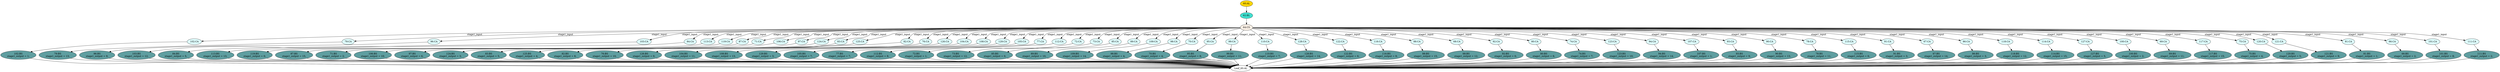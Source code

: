 strict digraph "compose( ,  )" {
	node [label="\N"];
	"102:CA"	 [ast="<pyverilog.vparser.ast.Case object at 0x7fd93bc5a4d0>",
		fillcolor=lightcyan,
		label="102:CA",
		statements="[]",
		style=filled,
		typ=Case];
	"102:BS"	 [ast="<pyverilog.vparser.ast.BlockingSubstitution object at 0x7fd93bc5a5d0>",
		fillcolor=cadetblue,
		label="102:BS
stage1_output = 1;",
		statements="[<pyverilog.vparser.ast.BlockingSubstitution object at 0x7fd93bc5a5d0>]",
		style=filled,
		typ=BlockingSubstitution];
	"102:CA" -> "102:BS"	 [cond="[]",
		lineno=None];
	"79:CA"	 [ast="<pyverilog.vparser.ast.Case object at 0x7fd93b886050>",
		fillcolor=lightcyan,
		label="79:CA",
		statements="[]",
		style=filled,
		typ=Case];
	"79:BS"	 [ast="<pyverilog.vparser.ast.BlockingSubstitution object at 0x7fd93b886150>",
		fillcolor=cadetblue,
		label="79:BS
stage1_output = 13;",
		statements="[<pyverilog.vparser.ast.BlockingSubstitution object at 0x7fd93b886150>]",
		style=filled,
		typ=BlockingSubstitution];
	"79:CA" -> "79:BS"	 [cond="[]",
		lineno=None];
	"109:BS"	 [ast="<pyverilog.vparser.ast.BlockingSubstitution object at 0x7fd93bc5d5d0>",
		fillcolor=cadetblue,
		label="109:BS
stage1_output = 14;",
		statements="[<pyverilog.vparser.ast.BlockingSubstitution object at 0x7fd93bc5d5d0>]",
		style=filled,
		typ=BlockingSubstitution];
	"Leaf_60:AL"	 [def_var="['stage1_output']",
		label="Leaf_60:AL"];
	"109:BS" -> "Leaf_60:AL"	 [cond="[]",
		lineno=None];
	"96:CA"	 [ast="<pyverilog.vparser.ast.Case object at 0x7fd93bc69710>",
		fillcolor=lightcyan,
		label="96:CA",
		statements="[]",
		style=filled,
		typ=Case];
	"96:BS"	 [ast="<pyverilog.vparser.ast.BlockingSubstitution object at 0x7fd93bc69810>",
		fillcolor=cadetblue,
		label="96:BS
stage1_output = 9;",
		statements="[<pyverilog.vparser.ast.BlockingSubstitution object at 0x7fd93bc69810>]",
		style=filled,
		typ=BlockingSubstitution];
	"96:CA" -> "96:BS"	 [cond="[]",
		lineno=None];
	"105:BS"	 [ast="<pyverilog.vparser.ast.BlockingSubstitution object at 0x7fd93bc5ac90>",
		fillcolor=cadetblue,
		label="105:BS
stage1_output = 7;",
		statements="[<pyverilog.vparser.ast.BlockingSubstitution object at 0x7fd93bc5ac90>]",
		style=filled,
		typ=BlockingSubstitution];
	"105:BS" -> "Leaf_60:AL"	 [cond="[]",
		lineno=None];
	"78:BS"	 [ast="<pyverilog.vparser.ast.BlockingSubstitution object at 0x7fd93b887ed0>",
		fillcolor=cadetblue,
		label="78:BS
stage1_output = 11;",
		statements="[<pyverilog.vparser.ast.BlockingSubstitution object at 0x7fd93b887ed0>]",
		style=filled,
		typ=BlockingSubstitution];
	"78:BS" -> "Leaf_60:AL"	 [cond="[]",
		lineno=None];
	"103:CA"	 [ast="<pyverilog.vparser.ast.Case object at 0x7fd93bc5a710>",
		fillcolor=lightcyan,
		label="103:CA",
		statements="[]",
		style=filled,
		typ=Case];
	"103:BS"	 [ast="<pyverilog.vparser.ast.BlockingSubstitution object at 0x7fd93bc5a810>",
		fillcolor=cadetblue,
		label="103:BS
stage1_output = 12;",
		statements="[<pyverilog.vparser.ast.BlockingSubstitution object at 0x7fd93bc5a810>]",
		style=filled,
		typ=BlockingSubstitution];
	"103:CA" -> "103:BS"	 [cond="[]",
		lineno=None];
	"84:CA"	 [ast="<pyverilog.vparser.ast.Case object at 0x7fd93b886b90>",
		fillcolor=lightcyan,
		label="84:CA",
		statements="[]",
		style=filled,
		typ=Case];
	"84:BS"	 [ast="<pyverilog.vparser.ast.BlockingSubstitution object at 0x7fd93b886c90>",
		fillcolor=cadetblue,
		label="84:BS
stage1_output = 5;",
		statements="[<pyverilog.vparser.ast.BlockingSubstitution object at 0x7fd93b886c90>]",
		style=filled,
		typ=BlockingSubstitution];
	"84:CA" -> "84:BS"	 [cond="[]",
		lineno=None];
	"113:CA"	 [ast="<pyverilog.vparser.ast.Case object at 0x7fd93bc5ddd0>",
		fillcolor=lightcyan,
		label="113:CA",
		statements="[]",
		style=filled,
		typ=Case];
	"113:BS"	 [ast="<pyverilog.vparser.ast.BlockingSubstitution object at 0x7fd93bc5ded0>",
		fillcolor=cadetblue,
		label="113:BS
stage1_output = 13;",
		statements="[<pyverilog.vparser.ast.BlockingSubstitution object at 0x7fd93bc5ded0>]",
		style=filled,
		typ=BlockingSubstitution];
	"113:CA" -> "113:BS"	 [cond="[]",
		lineno=None];
	"99:BS"	 [ast="<pyverilog.vparser.ast.BlockingSubstitution object at 0x7fd93bc69ed0>",
		fillcolor=cadetblue,
		label="99:BS
stage1_output = 11;",
		statements="[<pyverilog.vparser.ast.BlockingSubstitution object at 0x7fd93bc69ed0>]",
		style=filled,
		typ=BlockingSubstitution];
	"99:BS" -> "Leaf_60:AL"	 [cond="[]",
		lineno=None];
	"119:CA"	 [ast="<pyverilog.vparser.ast.Case object at 0x7fd93bc61b90>",
		fillcolor=lightcyan,
		label="119:CA",
		statements="[]",
		style=filled,
		typ=Case];
	"119:BS"	 [ast="<pyverilog.vparser.ast.BlockingSubstitution object at 0x7fd93bc61c90>",
		fillcolor=cadetblue,
		label="119:BS
stage1_output = 0;",
		statements="[<pyverilog.vparser.ast.BlockingSubstitution object at 0x7fd93bc61c90>]",
		style=filled,
		typ=BlockingSubstitution];
	"119:CA" -> "119:BS"	 [cond="[]",
		lineno=None];
	"87:CA"	 [ast="<pyverilog.vparser.ast.Case object at 0x7fd93b885290>",
		fillcolor=lightcyan,
		label="87:CA",
		statements="[]",
		style=filled,
		typ=Case];
	"87:BS"	 [ast="<pyverilog.vparser.ast.BlockingSubstitution object at 0x7fd93b885390>",
		fillcolor=cadetblue,
		label="87:BS
stage1_output = 15;",
		statements="[<pyverilog.vparser.ast.BlockingSubstitution object at 0x7fd93b885390>]",
		style=filled,
		typ=BlockingSubstitution];
	"87:CA" -> "87:BS"	 [cond="[]",
		lineno=None];
	"95:BS"	 [ast="<pyverilog.vparser.ast.BlockingSubstitution object at 0x7fd93bc695d0>",
		fillcolor=cadetblue,
		label="95:BS
stage1_output = 8;",
		statements="[<pyverilog.vparser.ast.BlockingSubstitution object at 0x7fd93bc695d0>]",
		style=filled,
		typ=BlockingSubstitution];
	"95:BS" -> "Leaf_60:AL"	 [cond="[]",
		lineno=None];
	"126:BS"	 [ast="<pyverilog.vparser.ast.BlockingSubstitution object at 0x7fd93bc65c90>",
		fillcolor=cadetblue,
		label="126:BS
stage1_output = 0;",
		statements="[<pyverilog.vparser.ast.BlockingSubstitution object at 0x7fd93bc65c90>]",
		style=filled,
		typ=BlockingSubstitution];
	"126:BS" -> "Leaf_60:AL"	 [cond="[]",
		lineno=None];
	"71:CA"	 [ast="<pyverilog.vparser.ast.Case object at 0x7fd93bf59a10>",
		fillcolor=lightcyan,
		label="71:CA",
		statements="[]",
		style=filled,
		typ=Case];
	"71:BS"	 [ast="<pyverilog.vparser.ast.BlockingSubstitution object at 0x7fd93bf59d50>",
		fillcolor=cadetblue,
		label="71:BS
stage1_output = 2;",
		statements="[<pyverilog.vparser.ast.BlockingSubstitution object at 0x7fd93bf59d50>]",
		style=filled,
		typ=BlockingSubstitution];
	"71:CA" -> "71:BS"	 [cond="[]",
		lineno=None];
	"120:BS"	 [ast="<pyverilog.vparser.ast.BlockingSubstitution object at 0x7fd93bc61ed0>",
		fillcolor=cadetblue,
		label="120:BS
stage1_output = 5;",
		statements="[<pyverilog.vparser.ast.BlockingSubstitution object at 0x7fd93bc61ed0>]",
		style=filled,
		typ=BlockingSubstitution];
	"120:BS" -> "Leaf_60:AL"	 [cond="[]",
		lineno=None];
	"106:CA"	 [ast="<pyverilog.vparser.ast.Case object at 0x7fd93bc5add0>",
		fillcolor=lightcyan,
		label="106:CA",
		statements="[]",
		style=filled,
		typ=Case];
	"106:BS"	 [ast="<pyverilog.vparser.ast.BlockingSubstitution object at 0x7fd93bc5aed0>",
		fillcolor=cadetblue,
		label="106:BS
stage1_output = 10;",
		statements="[<pyverilog.vparser.ast.BlockingSubstitution object at 0x7fd93bc5aed0>]",
		style=filled,
		typ=BlockingSubstitution];
	"106:CA" -> "106:BS"	 [cond="[]",
		lineno=None];
	"97:CA"	 [ast="<pyverilog.vparser.ast.Case object at 0x7fd93bc69950>",
		fillcolor=lightcyan,
		label="97:CA",
		statements="[]",
		style=filled,
		typ=Case];
	"97:BS"	 [ast="<pyverilog.vparser.ast.BlockingSubstitution object at 0x7fd93bc69a50>",
		fillcolor=cadetblue,
		label="97:BS
stage1_output = 6;",
		statements="[<pyverilog.vparser.ast.BlockingSubstitution object at 0x7fd93bc69a50>]",
		style=filled,
		typ=BlockingSubstitution];
	"97:CA" -> "97:BS"	 [cond="[]",
		lineno=None];
	"124:CA"	 [ast="<pyverilog.vparser.ast.Case object at 0x7fd93bc65710>",
		fillcolor=lightcyan,
		label="124:CA",
		statements="[]",
		style=filled,
		typ=Case];
	"124:BS"	 [ast="<pyverilog.vparser.ast.BlockingSubstitution object at 0x7fd93bc65810>",
		fillcolor=cadetblue,
		label="124:BS
stage1_output = 3;",
		statements="[<pyverilog.vparser.ast.BlockingSubstitution object at 0x7fd93bc65810>]",
		style=filled,
		typ=BlockingSubstitution];
	"124:CA" -> "124:BS"	 [cond="[]",
		lineno=None];
	"83:CA"	 [ast="<pyverilog.vparser.ast.Case object at 0x7fd93b886950>",
		fillcolor=lightcyan,
		label="83:CA",
		statements="[]",
		style=filled,
		typ=Case];
	"83:BS"	 [ast="<pyverilog.vparser.ast.BlockingSubstitution object at 0x7fd93b886a50>",
		fillcolor=cadetblue,
		label="83:BS
stage1_output = 5;",
		statements="[<pyverilog.vparser.ast.BlockingSubstitution object at 0x7fd93b886a50>]",
		style=filled,
		typ=BlockingSubstitution];
	"83:CA" -> "83:BS"	 [cond="[]",
		lineno=None];
	"125:CA"	 [ast="<pyverilog.vparser.ast.Case object at 0x7fd93bc65950>",
		fillcolor=lightcyan,
		label="125:CA",
		statements="[]",
		style=filled,
		typ=Case];
	"125:BS"	 [ast="<pyverilog.vparser.ast.BlockingSubstitution object at 0x7fd93bc65a50>",
		fillcolor=cadetblue,
		label="125:BS
stage1_output = 4;",
		statements="[<pyverilog.vparser.ast.BlockingSubstitution object at 0x7fd93bc65a50>]",
		style=filled,
		typ=BlockingSubstitution];
	"125:CA" -> "125:BS"	 [cond="[]",
		lineno=None];
	"84:BS" -> "Leaf_60:AL"	 [cond="[]",
		lineno=None];
	"103:BS" -> "Leaf_60:AL"	 [cond="[]",
		lineno=None];
	"82:CA"	 [ast="<pyverilog.vparser.ast.Case object at 0x7fd93b886710>",
		fillcolor=lightcyan,
		label="82:CA",
		statements="[]",
		style=filled,
		typ=Case];
	"82:BS"	 [ast="<pyverilog.vparser.ast.BlockingSubstitution object at 0x7fd93b886810>",
		fillcolor=cadetblue,
		label="82:BS
stage1_output = 8;",
		statements="[<pyverilog.vparser.ast.BlockingSubstitution object at 0x7fd93b886810>]",
		style=filled,
		typ=BlockingSubstitution];
	"82:CA" -> "82:BS"	 [cond="[]",
		lineno=None];
	"76:CA"	 [ast="<pyverilog.vparser.ast.Case object at 0x7fd93b887950>",
		fillcolor=lightcyan,
		label="76:CA",
		statements="[]",
		style=filled,
		typ=Case];
	"76:BS"	 [ast="<pyverilog.vparser.ast.BlockingSubstitution object at 0x7fd93b887a50>",
		fillcolor=cadetblue,
		label="76:BS
stage1_output = 10;",
		statements="[<pyverilog.vparser.ast.BlockingSubstitution object at 0x7fd93b887a50>]",
		style=filled,
		typ=BlockingSubstitution];
	"76:CA" -> "76:BS"	 [cond="[]",
		lineno=None];
	"74:BS"	 [ast="<pyverilog.vparser.ast.BlockingSubstitution object at 0x7fd93b8875d0>",
		fillcolor=cadetblue,
		label="74:BS
stage1_output = 7;",
		statements="[<pyverilog.vparser.ast.BlockingSubstitution object at 0x7fd93b8875d0>]",
		style=filled,
		typ=BlockingSubstitution];
	"74:BS" -> "Leaf_60:AL"	 [cond="[]",
		lineno=None];
	"90:BS"	 [ast="<pyverilog.vparser.ast.BlockingSubstitution object at 0x7fd93b885a50>",
		fillcolor=cadetblue,
		label="90:BS
stage1_output = 13;",
		statements="[<pyverilog.vparser.ast.BlockingSubstitution object at 0x7fd93b885a50>]",
		style=filled,
		typ=BlockingSubstitution];
	"90:BS" -> "Leaf_60:AL"	 [cond="[]",
		lineno=None];
	"126:CA"	 [ast="<pyverilog.vparser.ast.Case object at 0x7fd93bc65b90>",
		fillcolor=lightcyan,
		label="126:CA",
		statements="[]",
		style=filled,
		typ=Case];
	"126:CA" -> "126:BS"	 [cond="[]",
		lineno=None];
	"71:BS" -> "Leaf_60:AL"	 [cond="[]",
		lineno=None];
	"100:BS"	 [ast="<pyverilog.vparser.ast.BlockingSubstitution object at 0x7fd93bc5a150>",
		fillcolor=cadetblue,
		label="100:BS
stage1_output = 2;",
		statements="[<pyverilog.vparser.ast.BlockingSubstitution object at 0x7fd93bc5a150>]",
		style=filled,
		typ=BlockingSubstitution];
	"100:BS" -> "Leaf_60:AL"	 [cond="[]",
		lineno=None];
	"73:BS"	 [ast="<pyverilog.vparser.ast.BlockingSubstitution object at 0x7fd93b887390>",
		fillcolor=cadetblue,
		label="73:BS
stage1_output = 12;",
		statements="[<pyverilog.vparser.ast.BlockingSubstitution object at 0x7fd93b887390>]",
		style=filled,
		typ=BlockingSubstitution];
	"73:BS" -> "Leaf_60:AL"	 [cond="[]",
		lineno=None];
	"67:BS"	 [ast="<pyverilog.vparser.ast.BlockingSubstitution object at 0x7fd93bc7ded0>",
		fillcolor=cadetblue,
		label="67:BS
stage1_output = 14;",
		statements="[<pyverilog.vparser.ast.BlockingSubstitution object at 0x7fd93bc7ded0>]",
		style=filled,
		typ=BlockingSubstitution];
	"67:BS" -> "Leaf_60:AL"	 [cond="[]",
		lineno=None];
	"115:BS"	 [ast="<pyverilog.vparser.ast.BlockingSubstitution object at 0x7fd93bc61390>",
		fillcolor=cadetblue,
		label="115:BS
stage1_output = 6;",
		statements="[<pyverilog.vparser.ast.BlockingSubstitution object at 0x7fd93bc61390>]",
		style=filled,
		typ=BlockingSubstitution];
	"115:BS" -> "Leaf_60:AL"	 [cond="[]",
		lineno=None];
	"123:BS"	 [ast="<pyverilog.vparser.ast.BlockingSubstitution object at 0x7fd93bc655d0>",
		fillcolor=cadetblue,
		label="123:BS
stage1_output = 10;",
		statements="[<pyverilog.vparser.ast.BlockingSubstitution object at 0x7fd93bc655d0>]",
		style=filled,
		typ=BlockingSubstitution];
	"123:BS" -> "Leaf_60:AL"	 [cond="[]",
		lineno=None];
	"104:CA"	 [ast="<pyverilog.vparser.ast.Case object at 0x7fd93bc5a950>",
		fillcolor=lightcyan,
		label="104:CA",
		statements="[]",
		style=filled,
		typ=Case];
	"104:BS"	 [ast="<pyverilog.vparser.ast.BlockingSubstitution object at 0x7fd93bc5aa50>",
		fillcolor=cadetblue,
		label="104:BS
stage1_output = 11;",
		statements="[<pyverilog.vparser.ast.BlockingSubstitution object at 0x7fd93bc5aa50>]",
		style=filled,
		typ=BlockingSubstitution];
	"104:CA" -> "104:BS"	 [cond="[]",
		lineno=None];
	"108:CA"	 [ast="<pyverilog.vparser.ast.Case object at 0x7fd93bc5d290>",
		fillcolor=lightcyan,
		label="108:CA",
		statements="[]",
		style=filled,
		typ=Case];
	"108:BS"	 [ast="<pyverilog.vparser.ast.BlockingSubstitution object at 0x7fd93bc5d390>",
		fillcolor=cadetblue,
		label="108:BS
stage1_output = 13;",
		statements="[<pyverilog.vparser.ast.BlockingSubstitution object at 0x7fd93bc5d390>]",
		style=filled,
		typ=BlockingSubstitution];
	"108:CA" -> "108:BS"	 [cond="[]",
		lineno=None];
	"64:CS"	 [ast="<pyverilog.vparser.ast.CaseStatement object at 0x7fd93bc5f190>",
		fillcolor=linen,
		label="64:CS",
		statements="[]",
		style=filled,
		typ=CaseStatement];
	"64:CS" -> "102:CA"	 [cond="['stage1_input']",
		label=stage1_input,
		lineno=64];
	"64:CS" -> "79:CA"	 [cond="['stage1_input']",
		label=stage1_input,
		lineno=64];
	"64:CS" -> "96:CA"	 [cond="['stage1_input']",
		label=stage1_input,
		lineno=64];
	"64:CS" -> "103:CA"	 [cond="['stage1_input']",
		label=stage1_input,
		lineno=64];
	"64:CS" -> "84:CA"	 [cond="['stage1_input']",
		label=stage1_input,
		lineno=64];
	"64:CS" -> "113:CA"	 [cond="['stage1_input']",
		label=stage1_input,
		lineno=64];
	"64:CS" -> "119:CA"	 [cond="['stage1_input']",
		label=stage1_input,
		lineno=64];
	"64:CS" -> "87:CA"	 [cond="['stage1_input']",
		label=stage1_input,
		lineno=64];
	"64:CS" -> "71:CA"	 [cond="['stage1_input']",
		label=stage1_input,
		lineno=64];
	"64:CS" -> "106:CA"	 [cond="['stage1_input']",
		label=stage1_input,
		lineno=64];
	"64:CS" -> "97:CA"	 [cond="['stage1_input']",
		label=stage1_input,
		lineno=64];
	"64:CS" -> "124:CA"	 [cond="['stage1_input']",
		label=stage1_input,
		lineno=64];
	"64:CS" -> "83:CA"	 [cond="['stage1_input']",
		label=stage1_input,
		lineno=64];
	"64:CS" -> "125:CA"	 [cond="['stage1_input']",
		label=stage1_input,
		lineno=64];
	"64:CS" -> "82:CA"	 [cond="['stage1_input']",
		label=stage1_input,
		lineno=64];
	"64:CS" -> "76:CA"	 [cond="['stage1_input']",
		label=stage1_input,
		lineno=64];
	"64:CS" -> "126:CA"	 [cond="['stage1_input']",
		label=stage1_input,
		lineno=64];
	"64:CS" -> "104:CA"	 [cond="['stage1_input']",
		label=stage1_input,
		lineno=64];
	"64:CS" -> "108:CA"	 [cond="['stage1_input']",
		label=stage1_input,
		lineno=64];
	"129:CA"	 [ast="<pyverilog.vparser.ast.Case object at 0x7fd93bc5f290>",
		fillcolor=lightcyan,
		label="129:CA",
		statements="[]",
		style=filled,
		typ=Case];
	"64:CS" -> "129:CA"	 [cond="['stage1_input']",
		label=stage1_input,
		lineno=64];
	"105:CA"	 [ast="<pyverilog.vparser.ast.Case object at 0x7fd93bc5ab90>",
		fillcolor=lightcyan,
		label="105:CA",
		statements="[]",
		style=filled,
		typ=Case];
	"64:CS" -> "105:CA"	 [cond="['stage1_input']",
		label=stage1_input,
		lineno=64];
	"77:CA"	 [ast="<pyverilog.vparser.ast.Case object at 0x7fd93b887b90>",
		fillcolor=lightcyan,
		label="77:CA",
		statements="[]",
		style=filled,
		typ=Case];
	"64:CS" -> "77:CA"	 [cond="['stage1_input']",
		label=stage1_input,
		lineno=64];
	"112:CA"	 [ast="<pyverilog.vparser.ast.Case object at 0x7fd93bc5db90>",
		fillcolor=lightcyan,
		label="112:CA",
		statements="[]",
		style=filled,
		typ=Case];
	"64:CS" -> "112:CA"	 [cond="['stage1_input']",
		label=stage1_input,
		lineno=64];
	"72:CA"	 [ast="<pyverilog.vparser.ast.Case object at 0x7fd93b887050>",
		fillcolor=lightcyan,
		label="72:CA",
		statements="[]",
		style=filled,
		typ=Case];
	"64:CS" -> "72:CA"	 [cond="['stage1_input']",
		label=stage1_input,
		lineno=64];
	"73:CA"	 [ast="<pyverilog.vparser.ast.Case object at 0x7fd93b887290>",
		fillcolor=lightcyan,
		label="73:CA",
		statements="[]",
		style=filled,
		typ=Case];
	"64:CS" -> "73:CA"	 [cond="['stage1_input']",
		label=stage1_input,
		lineno=64];
	"85:CA"	 [ast="<pyverilog.vparser.ast.Case object at 0x7fd93b886dd0>",
		fillcolor=lightcyan,
		label="85:CA",
		statements="[]",
		style=filled,
		typ=Case];
	"64:CS" -> "85:CA"	 [cond="['stage1_input']",
		label=stage1_input,
		lineno=64];
	"89:CA"	 [ast="<pyverilog.vparser.ast.Case object at 0x7fd93b885710>",
		fillcolor=lightcyan,
		label="89:CA",
		statements="[]",
		style=filled,
		typ=Case];
	"64:CS" -> "89:CA"	 [cond="['stage1_input']",
		label=stage1_input,
		lineno=64];
	"109:CA"	 [ast="<pyverilog.vparser.ast.Case object at 0x7fd93bc5d4d0>",
		fillcolor=lightcyan,
		label="109:CA",
		statements="[]",
		style=filled,
		typ=Case];
	"64:CS" -> "109:CA"	 [cond="['stage1_input']",
		label=stage1_input,
		lineno=64];
	"98:CA"	 [ast="<pyverilog.vparser.ast.Case object at 0x7fd93bc69b90>",
		fillcolor=lightcyan,
		label="98:CA",
		statements="[]",
		style=filled,
		typ=Case];
	"64:CS" -> "98:CA"	 [cond="['stage1_input']",
		label=stage1_input,
		lineno=64];
	"70:CA"	 [ast="<pyverilog.vparser.ast.Case object at 0x7fd93bca32d0>",
		fillcolor=lightcyan,
		label="70:CA",
		statements="[]",
		style=filled,
		typ=Case];
	"64:CS" -> "70:CA"	 [cond="['stage1_input']",
		label=stage1_input,
		lineno=64];
	"95:CA"	 [ast="<pyverilog.vparser.ast.Case object at 0x7fd93bc694d0>",
		fillcolor=lightcyan,
		label="95:CA",
		statements="[]",
		style=filled,
		typ=Case];
	"64:CS" -> "95:CA"	 [cond="['stage1_input']",
		label=stage1_input,
		lineno=64];
	"99:CA"	 [ast="<pyverilog.vparser.ast.Case object at 0x7fd93bc69dd0>",
		fillcolor=lightcyan,
		label="99:CA",
		statements="[]",
		style=filled,
		typ=Case];
	"64:CS" -> "99:CA"	 [cond="['stage1_input']",
		label=stage1_input,
		lineno=64];
	"110:CA"	 [ast="<pyverilog.vparser.ast.Case object at 0x7fd93bc5d710>",
		fillcolor=lightcyan,
		label="110:CA",
		statements="[]",
		style=filled,
		typ=Case];
	"64:CS" -> "110:CA"	 [cond="['stage1_input']",
		label=stage1_input,
		lineno=64];
	"128:CA"	 [ast="<pyverilog.vparser.ast.Case object at 0x7fd93bc5f050>",
		fillcolor=lightcyan,
		label="128:CA",
		statements="[]",
		style=filled,
		typ=Case];
	"64:CS" -> "128:CA"	 [cond="['stage1_input']",
		label=stage1_input,
		lineno=64];
	"122:CA"	 [ast="<pyverilog.vparser.ast.Case object at 0x7fd93bc65290>",
		fillcolor=lightcyan,
		label="122:CA",
		statements="[]",
		style=filled,
		typ=Case];
	"64:CS" -> "122:CA"	 [cond="['stage1_input']",
		label=stage1_input,
		lineno=64];
	"116:CA"	 [ast="<pyverilog.vparser.ast.Case object at 0x7fd93bc614d0>",
		fillcolor=lightcyan,
		label="116:CA",
		statements="[]",
		style=filled,
		typ=Case];
	"64:CS" -> "116:CA"	 [cond="['stage1_input']",
		label=stage1_input,
		lineno=64];
	"88:CA"	 [ast="<pyverilog.vparser.ast.Case object at 0x7fd93b8854d0>",
		fillcolor=lightcyan,
		label="88:CA",
		statements="[]",
		style=filled,
		typ=Case];
	"64:CS" -> "88:CA"	 [cond="['stage1_input']",
		label=stage1_input,
		lineno=64];
	"68:CA"	 [ast="<pyverilog.vparser.ast.Case object at 0x7fd93bc90250>",
		fillcolor=lightcyan,
		label="68:CA",
		statements="[]",
		style=filled,
		typ=Case];
	"64:CS" -> "68:CA"	 [cond="['stage1_input']",
		label=stage1_input,
		lineno=64];
	"92:CA"	 [ast="<pyverilog.vparser.ast.Case object at 0x7fd93b885dd0>",
		fillcolor=lightcyan,
		label="92:CA",
		statements="[]",
		style=filled,
		typ=Case];
	"64:CS" -> "92:CA"	 [cond="['stage1_input']",
		label=stage1_input,
		lineno=64];
	"80:CA"	 [ast="<pyverilog.vparser.ast.Case object at 0x7fd93b886290>",
		fillcolor=lightcyan,
		label="80:CA",
		statements="[]",
		style=filled,
		typ=Case];
	"64:CS" -> "80:CA"	 [cond="['stage1_input']",
		label=stage1_input,
		lineno=64];
	"74:CA"	 [ast="<pyverilog.vparser.ast.Case object at 0x7fd93b8874d0>",
		fillcolor=lightcyan,
		label="74:CA",
		statements="[]",
		style=filled,
		typ=Case];
	"64:CS" -> "74:CA"	 [cond="['stage1_input']",
		label=stage1_input,
		lineno=64];
	"123:CA"	 [ast="<pyverilog.vparser.ast.Case object at 0x7fd93bc654d0>",
		fillcolor=lightcyan,
		label="123:CA",
		statements="[]",
		style=filled,
		typ=Case];
	"64:CS" -> "123:CA"	 [cond="['stage1_input']",
		label=stage1_input,
		lineno=64];
	"94:CA"	 [ast="<pyverilog.vparser.ast.Case object at 0x7fd93bc69290>",
		fillcolor=lightcyan,
		label="94:CA",
		statements="[]",
		style=filled,
		typ=Case];
	"64:CS" -> "94:CA"	 [cond="['stage1_input']",
		label=stage1_input,
		lineno=64];
	"107:CA"	 [ast="<pyverilog.vparser.ast.Case object at 0x7fd93bc5d050>",
		fillcolor=lightcyan,
		label="107:CA",
		statements="[]",
		style=filled,
		typ=Case];
	"64:CS" -> "107:CA"	 [cond="['stage1_input']",
		label=stage1_input,
		lineno=64];
	"93:CA"	 [ast="<pyverilog.vparser.ast.Case object at 0x7fd93bc69050>",
		fillcolor=lightcyan,
		label="93:CA",
		statements="[]",
		style=filled,
		typ=Case];
	"64:CS" -> "93:CA"	 [cond="['stage1_input']",
		label=stage1_input,
		lineno=64];
	"90:CA"	 [ast="<pyverilog.vparser.ast.Case object at 0x7fd93b885950>",
		fillcolor=lightcyan,
		label="90:CA",
		statements="[]",
		style=filled,
		typ=Case];
	"64:CS" -> "90:CA"	 [cond="['stage1_input']",
		label=stage1_input,
		lineno=64];
	"78:CA"	 [ast="<pyverilog.vparser.ast.Case object at 0x7fd93b887dd0>",
		fillcolor=lightcyan,
		label="78:CA",
		statements="[]",
		style=filled,
		typ=Case];
	"64:CS" -> "78:CA"	 [cond="['stage1_input']",
		label=stage1_input,
		lineno=64];
	"115:CA"	 [ast="<pyverilog.vparser.ast.Case object at 0x7fd93bc61290>",
		fillcolor=lightcyan,
		label="115:CA",
		statements="[]",
		style=filled,
		typ=Case];
	"64:CS" -> "115:CA"	 [cond="['stage1_input']",
		label=stage1_input,
		lineno=64];
	"91:CA"	 [ast="<pyverilog.vparser.ast.Case object at 0x7fd93b885b90>",
		fillcolor=lightcyan,
		label="91:CA",
		statements="[]",
		style=filled,
		typ=Case];
	"64:CS" -> "91:CA"	 [cond="['stage1_input']",
		label=stage1_input,
		lineno=64];
	"67:CA"	 [ast="<pyverilog.vparser.ast.Case object at 0x7fd93bc74dd0>",
		fillcolor=lightcyan,
		label="67:CA",
		statements="[]",
		style=filled,
		typ=Case];
	"64:CS" -> "67:CA"	 [cond="['stage1_input']",
		label=stage1_input,
		lineno=64];
	"86:CA"	 [ast="<pyverilog.vparser.ast.Case object at 0x7fd93b885050>",
		fillcolor=lightcyan,
		label="86:CA",
		statements="[]",
		style=filled,
		typ=Case];
	"64:CS" -> "86:CA"	 [cond="['stage1_input']",
		label=stage1_input,
		lineno=64];
	"118:CA"	 [ast="<pyverilog.vparser.ast.Case object at 0x7fd93bc61950>",
		fillcolor=lightcyan,
		label="118:CA",
		statements="[]",
		style=filled,
		typ=Case];
	"64:CS" -> "118:CA"	 [cond="['stage1_input']",
		label=stage1_input,
		lineno=64];
	"114:CA"	 [ast="<pyverilog.vparser.ast.Case object at 0x7fd93bc61050>",
		fillcolor=lightcyan,
		label="114:CA",
		statements="[]",
		style=filled,
		typ=Case];
	"64:CS" -> "114:CA"	 [cond="['stage1_input']",
		label=stage1_input,
		lineno=64];
	"127:CA"	 [ast="<pyverilog.vparser.ast.Case object at 0x7fd93bc65dd0>",
		fillcolor=lightcyan,
		label="127:CA",
		statements="[]",
		style=filled,
		typ=Case];
	"64:CS" -> "127:CA"	 [cond="['stage1_input']",
		label=stage1_input,
		lineno=64];
	"100:CA"	 [ast="<pyverilog.vparser.ast.Case object at 0x7fd93bc5a050>",
		fillcolor=lightcyan,
		label="100:CA",
		statements="[]",
		style=filled,
		typ=Case];
	"64:CS" -> "100:CA"	 [cond="['stage1_input']",
		label=stage1_input,
		lineno=64];
	"69:CA"	 [ast="<pyverilog.vparser.ast.Case object at 0x7fd93bc783d0>",
		fillcolor=lightcyan,
		label="69:CA",
		statements="[]",
		style=filled,
		typ=Case];
	"64:CS" -> "69:CA"	 [cond="['stage1_input']",
		label=stage1_input,
		lineno=64];
	"117:CA"	 [ast="<pyverilog.vparser.ast.Case object at 0x7fd93bc61710>",
		fillcolor=lightcyan,
		label="117:CA",
		statements="[]",
		style=filled,
		typ=Case];
	"64:CS" -> "117:CA"	 [cond="['stage1_input']",
		label=stage1_input,
		lineno=64];
	"75:CA"	 [ast="<pyverilog.vparser.ast.Case object at 0x7fd93b887710>",
		fillcolor=lightcyan,
		label="75:CA",
		statements="[]",
		style=filled,
		typ=Case];
	"64:CS" -> "75:CA"	 [cond="['stage1_input']",
		label=stage1_input,
		lineno=64];
	"120:CA"	 [ast="<pyverilog.vparser.ast.Case object at 0x7fd93bc61dd0>",
		fillcolor=lightcyan,
		label="120:CA",
		statements="[]",
		style=filled,
		typ=Case];
	"64:CS" -> "120:CA"	 [cond="['stage1_input']",
		label=stage1_input,
		lineno=64];
	"121:CA"	 [ast="<pyverilog.vparser.ast.Case object at 0x7fd93bc65050>",
		fillcolor=lightcyan,
		label="121:CA",
		statements="[]",
		style=filled,
		typ=Case];
	"64:CS" -> "121:CA"	 [cond="['stage1_input']",
		label=stage1_input,
		lineno=64];
	"81:CA"	 [ast="<pyverilog.vparser.ast.Case object at 0x7fd93b8864d0>",
		fillcolor=lightcyan,
		label="81:CA",
		statements="[]",
		style=filled,
		typ=Case];
	"64:CS" -> "81:CA"	 [cond="['stage1_input']",
		label=stage1_input,
		lineno=64];
	"66:CA"	 [ast="<pyverilog.vparser.ast.Case object at 0x7fd93bc74310>",
		fillcolor=lightcyan,
		label="66:CA",
		statements="[]",
		style=filled,
		typ=Case];
	"64:CS" -> "66:CA"	 [cond="['stage1_input']",
		label=stage1_input,
		lineno=64];
	"101:CA"	 [ast="<pyverilog.vparser.ast.Case object at 0x7fd93bc5a290>",
		fillcolor=lightcyan,
		label="101:CA",
		statements="[]",
		style=filled,
		typ=Case];
	"64:CS" -> "101:CA"	 [cond="['stage1_input']",
		label=stage1_input,
		lineno=64];
	"111:CA"	 [ast="<pyverilog.vparser.ast.Case object at 0x7fd93bc5d950>",
		fillcolor=lightcyan,
		label="111:CA",
		statements="[]",
		style=filled,
		typ=Case];
	"64:CS" -> "111:CA"	 [cond="['stage1_input']",
		label=stage1_input,
		lineno=64];
	"85:BS"	 [ast="<pyverilog.vparser.ast.BlockingSubstitution object at 0x7fd93b886ed0>",
		fillcolor=cadetblue,
		label="85:BS
stage1_output = 0;",
		statements="[<pyverilog.vparser.ast.BlockingSubstitution object at 0x7fd93b886ed0>]",
		style=filled,
		typ=BlockingSubstitution];
	"85:BS" -> "Leaf_60:AL"	 [cond="[]",
		lineno=None];
	"129:BS"	 [ast="<pyverilog.vparser.ast.BlockingSubstitution object at 0x7fd93bc5f390>",
		fillcolor=cadetblue,
		label="129:BS
stage1_output = 3;",
		statements="[<pyverilog.vparser.ast.BlockingSubstitution object at 0x7fd93bc5f390>]",
		style=filled,
		typ=BlockingSubstitution];
	"129:CA" -> "129:BS"	 [cond="[]",
		lineno=None];
	"105:CA" -> "105:BS"	 [cond="[]",
		lineno=None];
	"60:AL"	 [ast="<pyverilog.vparser.ast.Always object at 0x7fd93bc25c50>",
		clk_sens=False,
		fillcolor=gold,
		label="60:AL",
		sens="['stage1_input']",
		statements="[]",
		style=filled,
		typ=Always,
		use_var="['stage1_input']"];
	"62:BL"	 [ast="<pyverilog.vparser.ast.Block object at 0x7fd93bc25050>",
		fillcolor=turquoise,
		label="62:BL",
		statements="[]",
		style=filled,
		typ=Block];
	"60:AL" -> "62:BL"	 [cond="[]",
		lineno=None];
	"77:BS"	 [ast="<pyverilog.vparser.ast.BlockingSubstitution object at 0x7fd93b887c90>",
		fillcolor=cadetblue,
		label="77:BS
stage1_output = 7;",
		statements="[<pyverilog.vparser.ast.BlockingSubstitution object at 0x7fd93b887c90>]",
		style=filled,
		typ=BlockingSubstitution];
	"77:CA" -> "77:BS"	 [cond="[]",
		lineno=None];
	"93:BS"	 [ast="<pyverilog.vparser.ast.BlockingSubstitution object at 0x7fd93bc69150>",
		fillcolor=cadetblue,
		label="93:BS
stage1_output = 9;",
		statements="[<pyverilog.vparser.ast.BlockingSubstitution object at 0x7fd93bc69150>]",
		style=filled,
		typ=BlockingSubstitution];
	"93:BS" -> "Leaf_60:AL"	 [cond="[]",
		lineno=None];
	"110:BS"	 [ast="<pyverilog.vparser.ast.BlockingSubstitution object at 0x7fd93bc5d810>",
		fillcolor=cadetblue,
		label="110:BS
stage1_output = 7;",
		statements="[<pyverilog.vparser.ast.BlockingSubstitution object at 0x7fd93bc5d810>]",
		style=filled,
		typ=BlockingSubstitution];
	"110:BS" -> "Leaf_60:AL"	 [cond="[]",
		lineno=None];
	"70:BS"	 [ast="<pyverilog.vparser.ast.BlockingSubstitution object at 0x7fd93c01abd0>",
		fillcolor=cadetblue,
		label="70:BS
stage1_output = 4;",
		statements="[<pyverilog.vparser.ast.BlockingSubstitution object at 0x7fd93c01abd0>]",
		style=filled,
		typ=BlockingSubstitution];
	"70:BS" -> "Leaf_60:AL"	 [cond="[]",
		lineno=None];
	"107:BS"	 [ast="<pyverilog.vparser.ast.BlockingSubstitution object at 0x7fd93bc5d150>",
		fillcolor=cadetblue,
		label="107:BS
stage1_output = 1;",
		statements="[<pyverilog.vparser.ast.BlockingSubstitution object at 0x7fd93bc5d150>]",
		style=filled,
		typ=BlockingSubstitution];
	"107:BS" -> "Leaf_60:AL"	 [cond="[]",
		lineno=None];
	"98:BS"	 [ast="<pyverilog.vparser.ast.BlockingSubstitution object at 0x7fd93bc69c90>",
		fillcolor=cadetblue,
		label="98:BS
stage1_output = 4;",
		statements="[<pyverilog.vparser.ast.BlockingSubstitution object at 0x7fd93bc69c90>]",
		style=filled,
		typ=BlockingSubstitution];
	"98:BS" -> "Leaf_60:AL"	 [cond="[]",
		lineno=None];
	"112:BS"	 [ast="<pyverilog.vparser.ast.BlockingSubstitution object at 0x7fd93bc5dc90>",
		fillcolor=cadetblue,
		label="112:BS
stage1_output = 8;",
		statements="[<pyverilog.vparser.ast.BlockingSubstitution object at 0x7fd93bc5dc90>]",
		style=filled,
		typ=BlockingSubstitution];
	"112:CA" -> "112:BS"	 [cond="[]",
		lineno=None];
	"83:BS" -> "Leaf_60:AL"	 [cond="[]",
		lineno=None];
	"72:BS"	 [ast="<pyverilog.vparser.ast.BlockingSubstitution object at 0x7fd93b887150>",
		fillcolor=cadetblue,
		label="72:BS
stage1_output = 1;",
		statements="[<pyverilog.vparser.ast.BlockingSubstitution object at 0x7fd93b887150>]",
		style=filled,
		typ=BlockingSubstitution];
	"72:CA" -> "72:BS"	 [cond="[]",
		lineno=None];
	"73:CA" -> "73:BS"	 [cond="[]",
		lineno=None];
	"85:CA" -> "85:BS"	 [cond="[]",
		lineno=None];
	"89:BS"	 [ast="<pyverilog.vparser.ast.BlockingSubstitution object at 0x7fd93b885810>",
		fillcolor=cadetblue,
		label="89:BS
stage1_output = 10;",
		statements="[<pyverilog.vparser.ast.BlockingSubstitution object at 0x7fd93b885810>]",
		style=filled,
		typ=BlockingSubstitution];
	"89:CA" -> "89:BS"	 [cond="[]",
		lineno=None];
	"129:BS" -> "Leaf_60:AL"	 [cond="[]",
		lineno=None];
	"109:CA" -> "109:BS"	 [cond="[]",
		lineno=None];
	"96:BS" -> "Leaf_60:AL"	 [cond="[]",
		lineno=None];
	"98:CA" -> "98:BS"	 [cond="[]",
		lineno=None];
	"102:BS" -> "Leaf_60:AL"	 [cond="[]",
		lineno=None];
	"62:BL" -> "64:CS"	 [cond="[]",
		lineno=None];
	"70:CA" -> "70:BS"	 [cond="[]",
		lineno=None];
	"124:BS" -> "Leaf_60:AL"	 [cond="[]",
		lineno=None];
	"95:CA" -> "95:BS"	 [cond="[]",
		lineno=None];
	"119:BS" -> "Leaf_60:AL"	 [cond="[]",
		lineno=None];
	"99:CA" -> "99:BS"	 [cond="[]",
		lineno=None];
	"113:BS" -> "Leaf_60:AL"	 [cond="[]",
		lineno=None];
	"87:BS" -> "Leaf_60:AL"	 [cond="[]",
		lineno=None];
	"75:BS"	 [ast="<pyverilog.vparser.ast.BlockingSubstitution object at 0x7fd93b887810>",
		fillcolor=cadetblue,
		label="75:BS
stage1_output = 4;",
		statements="[<pyverilog.vparser.ast.BlockingSubstitution object at 0x7fd93b887810>]",
		style=filled,
		typ=BlockingSubstitution];
	"75:BS" -> "Leaf_60:AL"	 [cond="[]",
		lineno=None];
	"110:CA" -> "110:BS"	 [cond="[]",
		lineno=None];
	"128:BS"	 [ast="<pyverilog.vparser.ast.BlockingSubstitution object at 0x7fd93bc5f150>",
		fillcolor=cadetblue,
		label="128:BS
stage1_output = 14;",
		statements="[<pyverilog.vparser.ast.BlockingSubstitution object at 0x7fd93bc5f150>]",
		style=filled,
		typ=BlockingSubstitution];
	"128:CA" -> "128:BS"	 [cond="[]",
		lineno=None];
	"68:BS"	 [ast="<pyverilog.vparser.ast.BlockingSubstitution object at 0x7fd93bc90890>",
		fillcolor=cadetblue,
		label="68:BS
stage1_output = 12;",
		statements="[<pyverilog.vparser.ast.BlockingSubstitution object at 0x7fd93bc90890>]",
		style=filled,
		typ=BlockingSubstitution];
	"68:BS" -> "Leaf_60:AL"	 [cond="[]",
		lineno=None];
	"79:BS" -> "Leaf_60:AL"	 [cond="[]",
		lineno=None];
	"122:BS"	 [ast="<pyverilog.vparser.ast.BlockingSubstitution object at 0x7fd93bc65390>",
		fillcolor=cadetblue,
		label="122:BS
stage1_output = 6;",
		statements="[<pyverilog.vparser.ast.BlockingSubstitution object at 0x7fd93bc65390>]",
		style=filled,
		typ=BlockingSubstitution];
	"122:CA" -> "122:BS"	 [cond="[]",
		lineno=None];
	"116:BS"	 [ast="<pyverilog.vparser.ast.BlockingSubstitution object at 0x7fd93bc615d0>",
		fillcolor=cadetblue,
		label="116:BS
stage1_output = 9;",
		statements="[<pyverilog.vparser.ast.BlockingSubstitution object at 0x7fd93bc615d0>]",
		style=filled,
		typ=BlockingSubstitution];
	"116:CA" -> "116:BS"	 [cond="[]",
		lineno=None];
	"88:BS"	 [ast="<pyverilog.vparser.ast.BlockingSubstitution object at 0x7fd93b8855d0>",
		fillcolor=cadetblue,
		label="88:BS
stage1_output = 15;",
		statements="[<pyverilog.vparser.ast.BlockingSubstitution object at 0x7fd93b8855d0>]",
		style=filled,
		typ=BlockingSubstitution];
	"88:CA" -> "88:BS"	 [cond="[]",
		lineno=None];
	"68:CA" -> "68:BS"	 [cond="[]",
		lineno=None];
	"66:BS"	 [ast="<pyverilog.vparser.ast.BlockingSubstitution object at 0x7fd93bc74bd0>",
		fillcolor=cadetblue,
		label="66:BS
stage1_output = 2;",
		statements="[<pyverilog.vparser.ast.BlockingSubstitution object at 0x7fd93bc74bd0>]",
		style=filled,
		typ=BlockingSubstitution];
	"66:BS" -> "Leaf_60:AL"	 [cond="[]",
		lineno=None];
	"121:BS"	 [ast="<pyverilog.vparser.ast.BlockingSubstitution object at 0x7fd93bc65150>",
		fillcolor=cadetblue,
		label="121:BS
stage1_output = 9;",
		statements="[<pyverilog.vparser.ast.BlockingSubstitution object at 0x7fd93bc65150>]",
		style=filled,
		typ=BlockingSubstitution];
	"121:BS" -> "Leaf_60:AL"	 [cond="[]",
		lineno=None];
	"101:BS"	 [ast="<pyverilog.vparser.ast.BlockingSubstitution object at 0x7fd93bc5a390>",
		fillcolor=cadetblue,
		label="101:BS
stage1_output = 8;",
		statements="[<pyverilog.vparser.ast.BlockingSubstitution object at 0x7fd93bc5a390>]",
		style=filled,
		typ=BlockingSubstitution];
	"101:BS" -> "Leaf_60:AL"	 [cond="[]",
		lineno=None];
	"94:BS"	 [ast="<pyverilog.vparser.ast.BlockingSubstitution object at 0x7fd93bc69390>",
		fillcolor=cadetblue,
		label="94:BS
stage1_output = 14;",
		statements="[<pyverilog.vparser.ast.BlockingSubstitution object at 0x7fd93bc69390>]",
		style=filled,
		typ=BlockingSubstitution];
	"94:BS" -> "Leaf_60:AL"	 [cond="[]",
		lineno=None];
	"92:BS"	 [ast="<pyverilog.vparser.ast.BlockingSubstitution object at 0x7fd93b885ed0>",
		fillcolor=cadetblue,
		label="92:BS
stage1_output = 0;",
		statements="[<pyverilog.vparser.ast.BlockingSubstitution object at 0x7fd93b885ed0>]",
		style=filled,
		typ=BlockingSubstitution];
	"92:CA" -> "92:BS"	 [cond="[]",
		lineno=None];
	"80:BS"	 [ast="<pyverilog.vparser.ast.BlockingSubstitution object at 0x7fd93b886390>",
		fillcolor=cadetblue,
		label="80:BS
stage1_output = 6;",
		statements="[<pyverilog.vparser.ast.BlockingSubstitution object at 0x7fd93b886390>]",
		style=filled,
		typ=BlockingSubstitution];
	"80:CA" -> "80:BS"	 [cond="[]",
		lineno=None];
	"116:BS" -> "Leaf_60:AL"	 [cond="[]",
		lineno=None];
	"88:BS" -> "Leaf_60:AL"	 [cond="[]",
		lineno=None];
	"74:CA" -> "74:BS"	 [cond="[]",
		lineno=None];
	"76:BS" -> "Leaf_60:AL"	 [cond="[]",
		lineno=None];
	"123:CA" -> "123:BS"	 [cond="[]",
		lineno=None];
	"104:BS" -> "Leaf_60:AL"	 [cond="[]",
		lineno=None];
	"128:BS" -> "Leaf_60:AL"	 [cond="[]",
		lineno=None];
	"108:BS" -> "Leaf_60:AL"	 [cond="[]",
		lineno=None];
	"127:BS"	 [ast="<pyverilog.vparser.ast.BlockingSubstitution object at 0x7fd93bc65ed0>",
		fillcolor=cadetblue,
		label="127:BS
stage1_output = 5;",
		statements="[<pyverilog.vparser.ast.BlockingSubstitution object at 0x7fd93bc65ed0>]",
		style=filled,
		typ=BlockingSubstitution];
	"127:BS" -> "Leaf_60:AL"	 [cond="[]",
		lineno=None];
	"94:CA" -> "94:BS"	 [cond="[]",
		lineno=None];
	"80:BS" -> "Leaf_60:AL"	 [cond="[]",
		lineno=None];
	"72:BS" -> "Leaf_60:AL"	 [cond="[]",
		lineno=None];
	"107:CA" -> "107:BS"	 [cond="[]",
		lineno=None];
	"93:CA" -> "93:BS"	 [cond="[]",
		lineno=None];
	"90:CA" -> "90:BS"	 [cond="[]",
		lineno=None];
	"78:CA" -> "78:BS"	 [cond="[]",
		lineno=None];
	"82:BS" -> "Leaf_60:AL"	 [cond="[]",
		lineno=None];
	"97:BS" -> "Leaf_60:AL"	 [cond="[]",
		lineno=None];
	"115:CA" -> "115:BS"	 [cond="[]",
		lineno=None];
	"91:BS"	 [ast="<pyverilog.vparser.ast.BlockingSubstitution object at 0x7fd93b885c90>",
		fillcolor=cadetblue,
		label="91:BS
stage1_output = 3;",
		statements="[<pyverilog.vparser.ast.BlockingSubstitution object at 0x7fd93b885c90>]",
		style=filled,
		typ=BlockingSubstitution];
	"91:CA" -> "91:BS"	 [cond="[]",
		lineno=None];
	"89:BS" -> "Leaf_60:AL"	 [cond="[]",
		lineno=None];
	"117:BS"	 [ast="<pyverilog.vparser.ast.BlockingSubstitution object at 0x7fd93bc61810>",
		fillcolor=cadetblue,
		label="117:BS
stage1_output = 15;",
		statements="[<pyverilog.vparser.ast.BlockingSubstitution object at 0x7fd93bc61810>]",
		style=filled,
		typ=BlockingSubstitution];
	"117:BS" -> "Leaf_60:AL"	 [cond="[]",
		lineno=None];
	"69:BS"	 [ast="<pyverilog.vparser.ast.BlockingSubstitution object at 0x7fd93bc78c90>",
		fillcolor=cadetblue,
		label="69:BS
stage1_output = 11;",
		statements="[<pyverilog.vparser.ast.BlockingSubstitution object at 0x7fd93bc78c90>]",
		style=filled,
		typ=BlockingSubstitution];
	"69:BS" -> "Leaf_60:AL"	 [cond="[]",
		lineno=None];
	"67:CA" -> "67:BS"	 [cond="[]",
		lineno=None];
	"77:BS" -> "Leaf_60:AL"	 [cond="[]",
		lineno=None];
	"81:BS"	 [ast="<pyverilog.vparser.ast.BlockingSubstitution object at 0x7fd93b8865d0>",
		fillcolor=cadetblue,
		label="81:BS
stage1_output = 1;",
		statements="[<pyverilog.vparser.ast.BlockingSubstitution object at 0x7fd93b8865d0>]",
		style=filled,
		typ=BlockingSubstitution];
	"81:BS" -> "Leaf_60:AL"	 [cond="[]",
		lineno=None];
	"111:BS"	 [ast="<pyverilog.vparser.ast.BlockingSubstitution object at 0x7fd93bc5da50>",
		fillcolor=cadetblue,
		label="111:BS
stage1_output = 2;",
		statements="[<pyverilog.vparser.ast.BlockingSubstitution object at 0x7fd93bc5da50>]",
		style=filled,
		typ=BlockingSubstitution];
	"111:BS" -> "Leaf_60:AL"	 [cond="[]",
		lineno=None];
	"86:BS"	 [ast="<pyverilog.vparser.ast.BlockingSubstitution object at 0x7fd93b885150>",
		fillcolor=cadetblue,
		label="86:BS
stage1_output = 3;",
		statements="[<pyverilog.vparser.ast.BlockingSubstitution object at 0x7fd93b885150>]",
		style=filled,
		typ=BlockingSubstitution];
	"86:CA" -> "86:BS"	 [cond="[]",
		lineno=None];
	"118:BS"	 [ast="<pyverilog.vparser.ast.BlockingSubstitution object at 0x7fd93bc61a50>",
		fillcolor=cadetblue,
		label="118:BS
stage1_output = 12;",
		statements="[<pyverilog.vparser.ast.BlockingSubstitution object at 0x7fd93bc61a50>]",
		style=filled,
		typ=BlockingSubstitution];
	"118:CA" -> "118:BS"	 [cond="[]",
		lineno=None];
	"106:BS" -> "Leaf_60:AL"	 [cond="[]",
		lineno=None];
	"114:BS"	 [ast="<pyverilog.vparser.ast.BlockingSubstitution object at 0x7fd93bc61150>",
		fillcolor=cadetblue,
		label="114:BS
stage1_output = 15;",
		statements="[<pyverilog.vparser.ast.BlockingSubstitution object at 0x7fd93bc61150>]",
		style=filled,
		typ=BlockingSubstitution];
	"114:CA" -> "114:BS"	 [cond="[]",
		lineno=None];
	"127:CA" -> "127:BS"	 [cond="[]",
		lineno=None];
	"100:CA" -> "100:BS"	 [cond="[]",
		lineno=None];
	"69:CA" -> "69:BS"	 [cond="[]",
		lineno=None];
	"91:BS" -> "Leaf_60:AL"	 [cond="[]",
		lineno=None];
	"117:CA" -> "117:BS"	 [cond="[]",
		lineno=None];
	"75:CA" -> "75:BS"	 [cond="[]",
		lineno=None];
	"120:CA" -> "120:BS"	 [cond="[]",
		lineno=None];
	"122:BS" -> "Leaf_60:AL"	 [cond="[]",
		lineno=None];
	"112:BS" -> "Leaf_60:AL"	 [cond="[]",
		lineno=None];
	"92:BS" -> "Leaf_60:AL"	 [cond="[]",
		lineno=None];
	"114:BS" -> "Leaf_60:AL"	 [cond="[]",
		lineno=None];
	"125:BS" -> "Leaf_60:AL"	 [cond="[]",
		lineno=None];
	"86:BS" -> "Leaf_60:AL"	 [cond="[]",
		lineno=None];
	"121:CA" -> "121:BS"	 [cond="[]",
		lineno=None];
	"118:BS" -> "Leaf_60:AL"	 [cond="[]",
		lineno=None];
	"81:CA" -> "81:BS"	 [cond="[]",
		lineno=None];
	"66:CA" -> "66:BS"	 [cond="[]",
		lineno=None];
	"101:CA" -> "101:BS"	 [cond="[]",
		lineno=None];
	"111:CA" -> "111:BS"	 [cond="[]",
		lineno=None];
}
